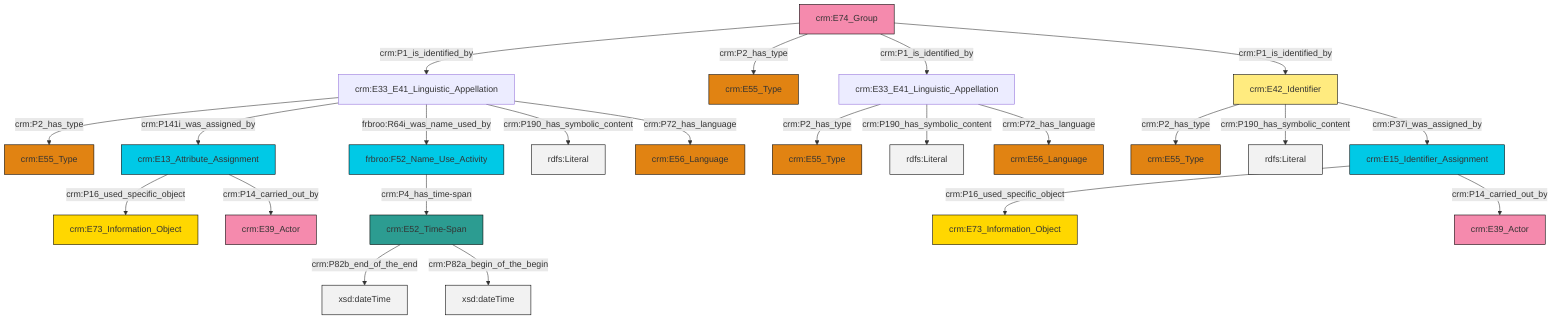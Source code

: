 graph TD
classDef Literal fill:#f2f2f2,stroke:#000000;
classDef CRM_Entity fill:#FFFFFF,stroke:#000000;
classDef Temporal_Entity fill:#00C9E6, stroke:#000000;
classDef Type fill:#E18312, stroke:#000000;
classDef Time-Span fill:#2C9C91, stroke:#000000;
classDef Appellation fill:#FFEB7F, stroke:#000000;
classDef Place fill:#008836, stroke:#000000;
classDef Persistent_Item fill:#B266B2, stroke:#000000;
classDef Conceptual_Object fill:#FFD700, stroke:#000000;
classDef Physical_Thing fill:#D2B48C, stroke:#000000;
classDef Actor fill:#f58aad, stroke:#000000;
classDef PC_Classes fill:#4ce600, stroke:#000000;
classDef Multi fill:#cccccc,stroke:#000000;

0["crm:E33_E41_Linguistic_Appellation"]:::Default -->|crm:P2_has_type| 4["crm:E55_Type"]:::Type
7["crm:E33_E41_Linguistic_Appellation"]:::Default -->|crm:P2_has_type| 8["crm:E55_Type"]:::Type
2["crm:E13_Attribute_Assignment"]:::Temporal_Entity -->|crm:P16_used_specific_object| 5["crm:E73_Information_Object"]:::Conceptual_Object
0["crm:E33_E41_Linguistic_Appellation"]:::Default -->|crm:P141i_was_assigned_by| 2["crm:E13_Attribute_Assignment"]:::Temporal_Entity
13["crm:E42_Identifier"]:::Appellation -->|crm:P2_has_type| 14["crm:E55_Type"]:::Type
15["crm:E74_Group"]:::Actor -->|crm:P1_is_identified_by| 0["crm:E33_E41_Linguistic_Appellation"]:::Default
13["crm:E42_Identifier"]:::Appellation -->|crm:P190_has_symbolic_content| 17[rdfs:Literal]:::Literal
7["crm:E33_E41_Linguistic_Appellation"]:::Default -->|crm:P190_has_symbolic_content| 21[rdfs:Literal]:::Literal
2["crm:E13_Attribute_Assignment"]:::Temporal_Entity -->|crm:P14_carried_out_by| 22["crm:E39_Actor"]:::Actor
15["crm:E74_Group"]:::Actor -->|crm:P2_has_type| 23["crm:E55_Type"]:::Type
27["crm:E15_Identifier_Assignment"]:::Temporal_Entity -->|crm:P16_used_specific_object| 28["crm:E73_Information_Object"]:::Conceptual_Object
0["crm:E33_E41_Linguistic_Appellation"]:::Default -->|frbroo:R64i_was_name_used_by| 24["frbroo:F52_Name_Use_Activity"]:::Temporal_Entity
15["crm:E74_Group"]:::Actor -->|crm:P1_is_identified_by| 7["crm:E33_E41_Linguistic_Appellation"]:::Default
27["crm:E15_Identifier_Assignment"]:::Temporal_Entity -->|crm:P14_carried_out_by| 11["crm:E39_Actor"]:::Actor
29["crm:E52_Time-Span"]:::Time-Span -->|crm:P82b_end_of_the_end| 31[xsd:dateTime]:::Literal
0["crm:E33_E41_Linguistic_Appellation"]:::Default -->|crm:P190_has_symbolic_content| 32[rdfs:Literal]:::Literal
7["crm:E33_E41_Linguistic_Appellation"]:::Default -->|crm:P72_has_language| 18["crm:E56_Language"]:::Type
13["crm:E42_Identifier"]:::Appellation -->|crm:P37i_was_assigned_by| 27["crm:E15_Identifier_Assignment"]:::Temporal_Entity
29["crm:E52_Time-Span"]:::Time-Span -->|crm:P82a_begin_of_the_begin| 36[xsd:dateTime]:::Literal
15["crm:E74_Group"]:::Actor -->|crm:P1_is_identified_by| 13["crm:E42_Identifier"]:::Appellation
0["crm:E33_E41_Linguistic_Appellation"]:::Default -->|crm:P72_has_language| 9["crm:E56_Language"]:::Type
24["frbroo:F52_Name_Use_Activity"]:::Temporal_Entity -->|crm:P4_has_time-span| 29["crm:E52_Time-Span"]:::Time-Span